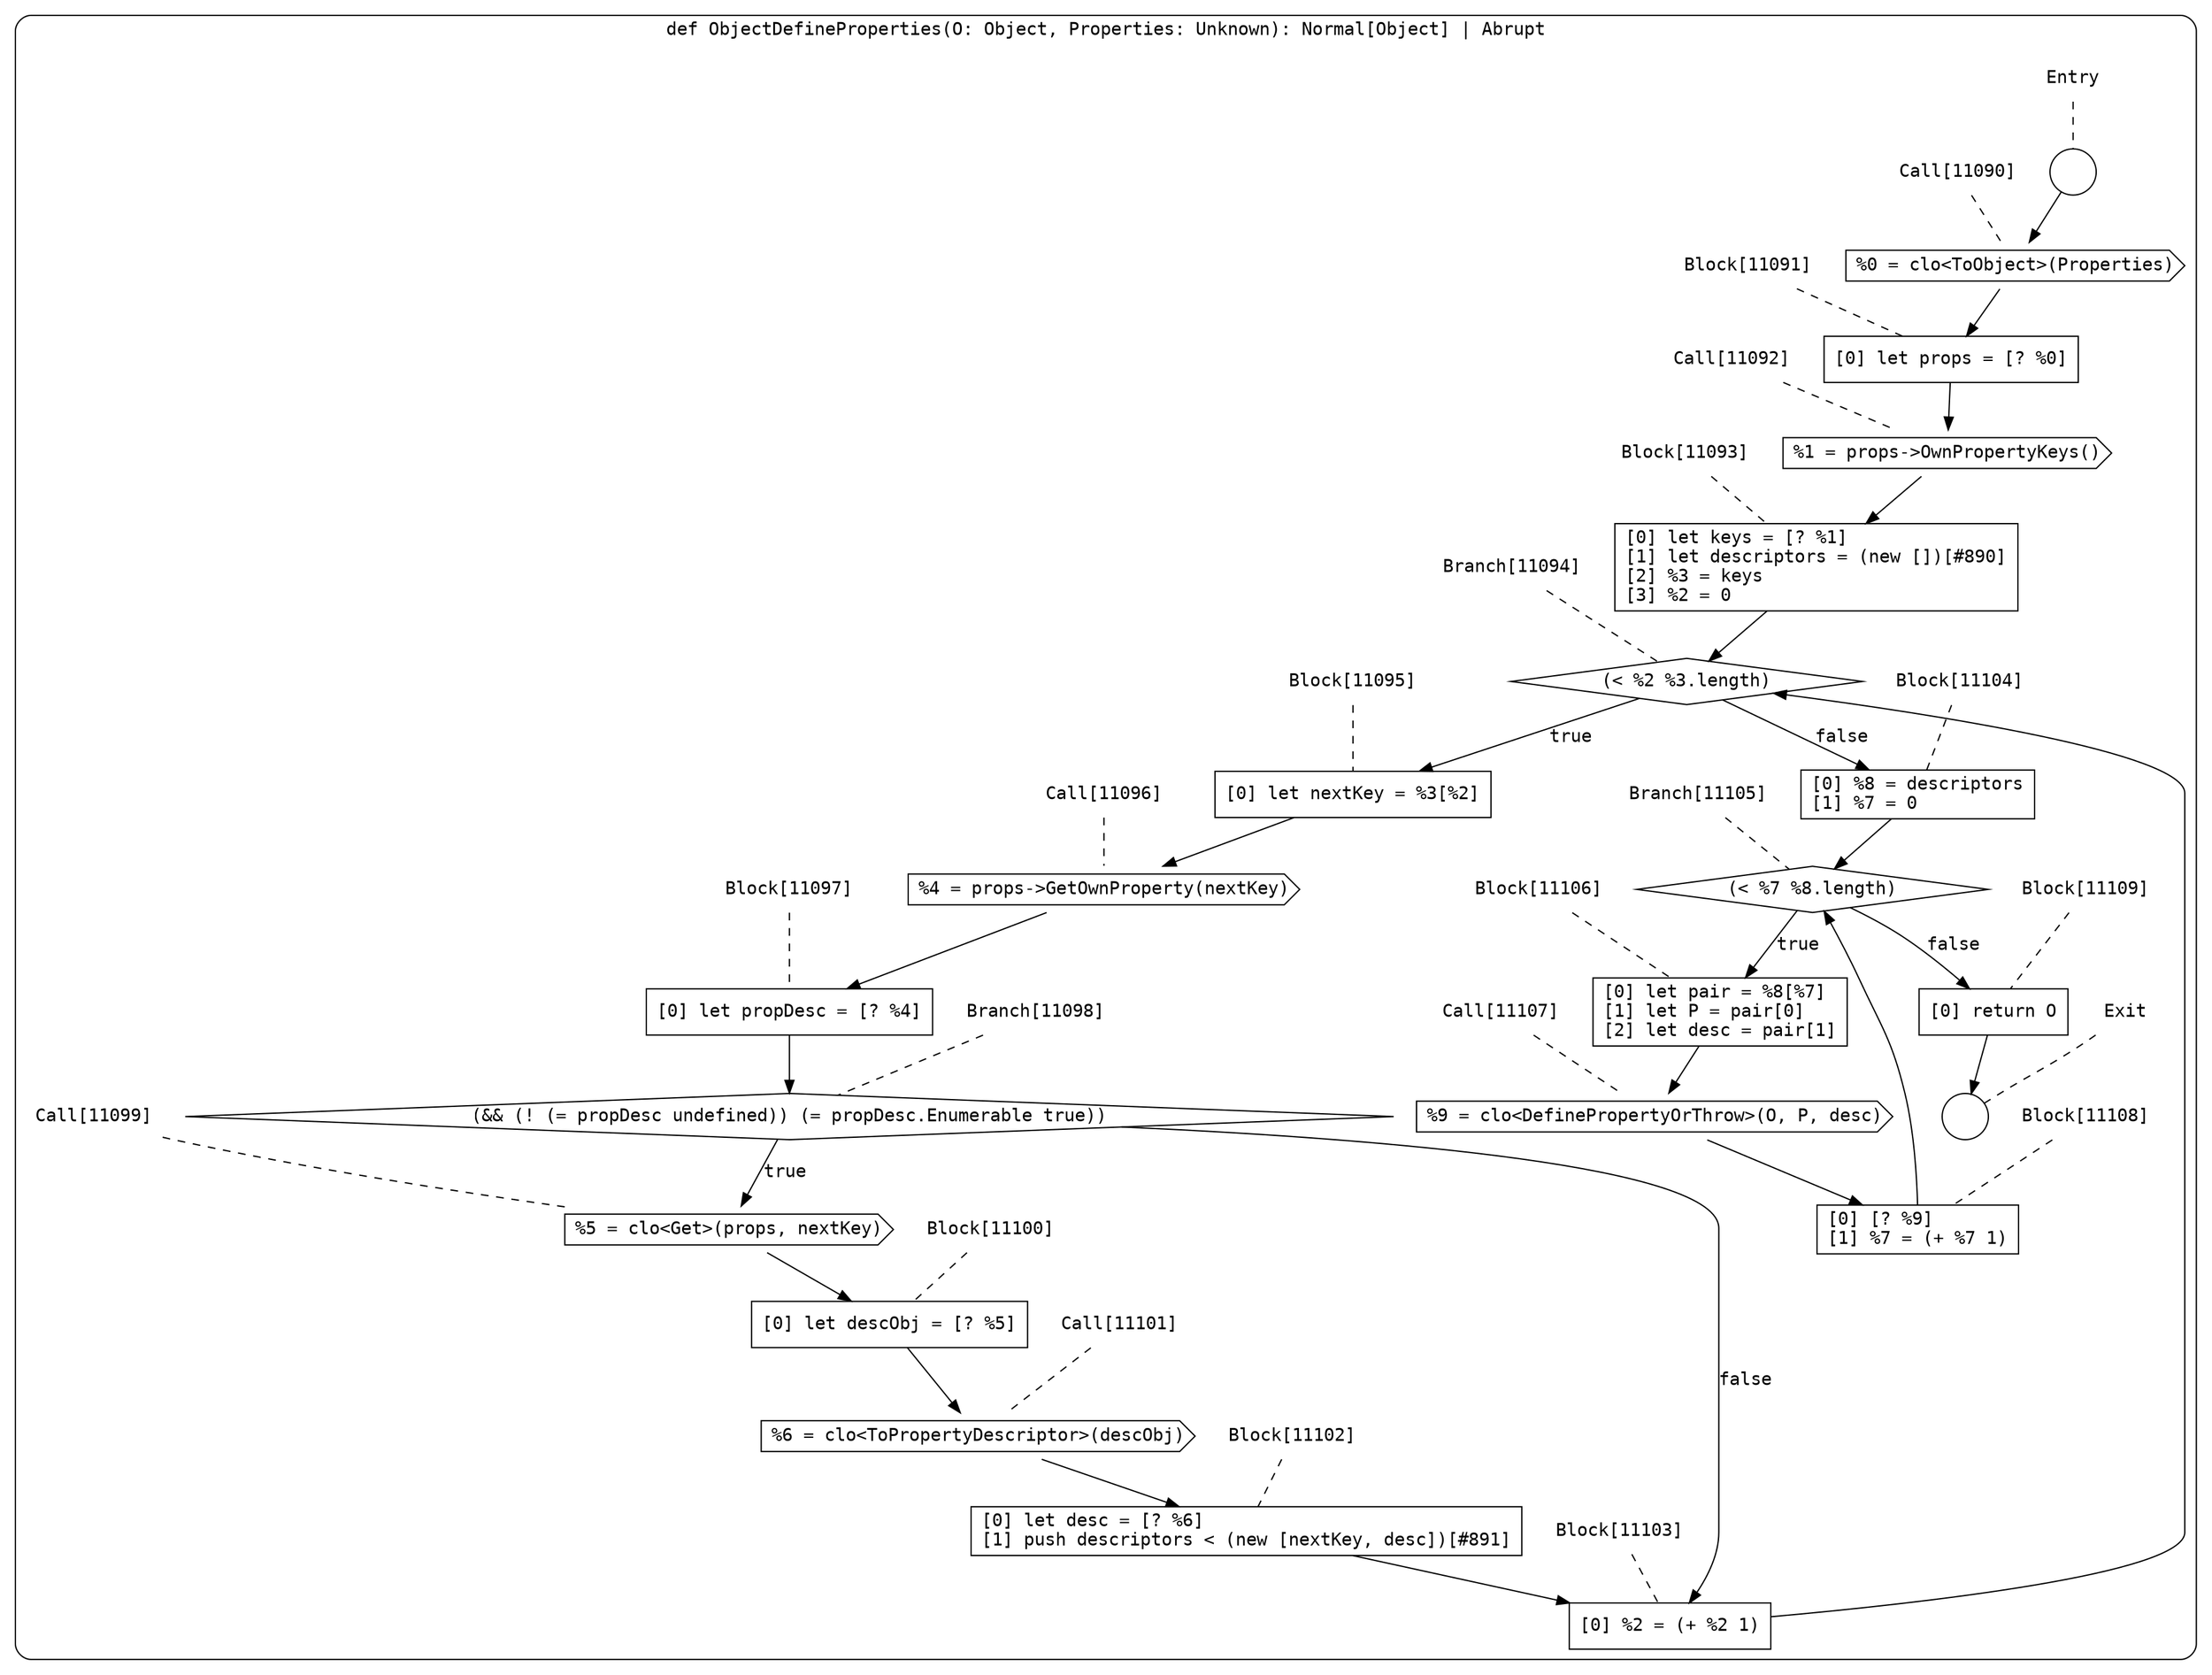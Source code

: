 digraph {
  graph [fontname = "Consolas"]
  node [fontname = "Consolas"]
  edge [fontname = "Consolas"]
  subgraph cluster1999 {
    label = "def ObjectDefineProperties(O: Object, Properties: Unknown): Normal[Object] | Abrupt"
    style = rounded
    cluster1999_entry_name [shape=none, label=<<font color="black">Entry</font>>]
    cluster1999_entry_name -> cluster1999_entry [arrowhead=none, color="black", style=dashed]
    cluster1999_entry [shape=circle label=" " color="black" fillcolor="white" style=filled]
    cluster1999_entry -> node11090 [color="black"]
    cluster1999_exit_name [shape=none, label=<<font color="black">Exit</font>>]
    cluster1999_exit_name -> cluster1999_exit [arrowhead=none, color="black", style=dashed]
    cluster1999_exit [shape=circle label=" " color="black" fillcolor="white" style=filled]
    node11090_name [shape=none, label=<<font color="black">Call[11090]</font>>]
    node11090_name -> node11090 [arrowhead=none, color="black", style=dashed]
    node11090 [shape=cds, label=<<font color="black">%0 = clo&lt;ToObject&gt;(Properties)</font>> color="black" fillcolor="white", style=filled]
    node11090 -> node11091 [color="black"]
    node11091_name [shape=none, label=<<font color="black">Block[11091]</font>>]
    node11091_name -> node11091 [arrowhead=none, color="black", style=dashed]
    node11091 [shape=box, label=<<font color="black">[0] let props = [? %0]<BR ALIGN="LEFT"/></font>> color="black" fillcolor="white", style=filled]
    node11091 -> node11092 [color="black"]
    node11092_name [shape=none, label=<<font color="black">Call[11092]</font>>]
    node11092_name -> node11092 [arrowhead=none, color="black", style=dashed]
    node11092 [shape=cds, label=<<font color="black">%1 = props-&gt;OwnPropertyKeys()</font>> color="black" fillcolor="white", style=filled]
    node11092 -> node11093 [color="black"]
    node11093_name [shape=none, label=<<font color="black">Block[11093]</font>>]
    node11093_name -> node11093 [arrowhead=none, color="black", style=dashed]
    node11093 [shape=box, label=<<font color="black">[0] let keys = [? %1]<BR ALIGN="LEFT"/>[1] let descriptors = (new [])[#890]<BR ALIGN="LEFT"/>[2] %3 = keys<BR ALIGN="LEFT"/>[3] %2 = 0<BR ALIGN="LEFT"/></font>> color="black" fillcolor="white", style=filled]
    node11093 -> node11094 [color="black"]
    node11094_name [shape=none, label=<<font color="black">Branch[11094]</font>>]
    node11094_name -> node11094 [arrowhead=none, color="black", style=dashed]
    node11094 [shape=diamond, label=<<font color="black">(&lt; %2 %3.length)</font>> color="black" fillcolor="white", style=filled]
    node11094 -> node11095 [label=<<font color="black">true</font>> color="black"]
    node11094 -> node11104 [label=<<font color="black">false</font>> color="black"]
    node11095_name [shape=none, label=<<font color="black">Block[11095]</font>>]
    node11095_name -> node11095 [arrowhead=none, color="black", style=dashed]
    node11095 [shape=box, label=<<font color="black">[0] let nextKey = %3[%2]<BR ALIGN="LEFT"/></font>> color="black" fillcolor="white", style=filled]
    node11095 -> node11096 [color="black"]
    node11104_name [shape=none, label=<<font color="black">Block[11104]</font>>]
    node11104_name -> node11104 [arrowhead=none, color="black", style=dashed]
    node11104 [shape=box, label=<<font color="black">[0] %8 = descriptors<BR ALIGN="LEFT"/>[1] %7 = 0<BR ALIGN="LEFT"/></font>> color="black" fillcolor="white", style=filled]
    node11104 -> node11105 [color="black"]
    node11096_name [shape=none, label=<<font color="black">Call[11096]</font>>]
    node11096_name -> node11096 [arrowhead=none, color="black", style=dashed]
    node11096 [shape=cds, label=<<font color="black">%4 = props-&gt;GetOwnProperty(nextKey)</font>> color="black" fillcolor="white", style=filled]
    node11096 -> node11097 [color="black"]
    node11105_name [shape=none, label=<<font color="black">Branch[11105]</font>>]
    node11105_name -> node11105 [arrowhead=none, color="black", style=dashed]
    node11105 [shape=diamond, label=<<font color="black">(&lt; %7 %8.length)</font>> color="black" fillcolor="white", style=filled]
    node11105 -> node11106 [label=<<font color="black">true</font>> color="black"]
    node11105 -> node11109 [label=<<font color="black">false</font>> color="black"]
    node11097_name [shape=none, label=<<font color="black">Block[11097]</font>>]
    node11097_name -> node11097 [arrowhead=none, color="black", style=dashed]
    node11097 [shape=box, label=<<font color="black">[0] let propDesc = [? %4]<BR ALIGN="LEFT"/></font>> color="black" fillcolor="white", style=filled]
    node11097 -> node11098 [color="black"]
    node11106_name [shape=none, label=<<font color="black">Block[11106]</font>>]
    node11106_name -> node11106 [arrowhead=none, color="black", style=dashed]
    node11106 [shape=box, label=<<font color="black">[0] let pair = %8[%7]<BR ALIGN="LEFT"/>[1] let P = pair[0]<BR ALIGN="LEFT"/>[2] let desc = pair[1]<BR ALIGN="LEFT"/></font>> color="black" fillcolor="white", style=filled]
    node11106 -> node11107 [color="black"]
    node11109_name [shape=none, label=<<font color="black">Block[11109]</font>>]
    node11109_name -> node11109 [arrowhead=none, color="black", style=dashed]
    node11109 [shape=box, label=<<font color="black">[0] return O<BR ALIGN="LEFT"/></font>> color="black" fillcolor="white", style=filled]
    node11109 -> cluster1999_exit [color="black"]
    node11098_name [shape=none, label=<<font color="black">Branch[11098]</font>>]
    node11098_name -> node11098 [arrowhead=none, color="black", style=dashed]
    node11098 [shape=diamond, label=<<font color="black">(&amp;&amp; (! (= propDesc undefined)) (= propDesc.Enumerable true))</font>> color="black" fillcolor="white", style=filled]
    node11098 -> node11099 [label=<<font color="black">true</font>> color="black"]
    node11098 -> node11103 [label=<<font color="black">false</font>> color="black"]
    node11107_name [shape=none, label=<<font color="black">Call[11107]</font>>]
    node11107_name -> node11107 [arrowhead=none, color="black", style=dashed]
    node11107 [shape=cds, label=<<font color="black">%9 = clo&lt;DefinePropertyOrThrow&gt;(O, P, desc)</font>> color="black" fillcolor="white", style=filled]
    node11107 -> node11108 [color="black"]
    node11099_name [shape=none, label=<<font color="black">Call[11099]</font>>]
    node11099_name -> node11099 [arrowhead=none, color="black", style=dashed]
    node11099 [shape=cds, label=<<font color="black">%5 = clo&lt;Get&gt;(props, nextKey)</font>> color="black" fillcolor="white", style=filled]
    node11099 -> node11100 [color="black"]
    node11103_name [shape=none, label=<<font color="black">Block[11103]</font>>]
    node11103_name -> node11103 [arrowhead=none, color="black", style=dashed]
    node11103 [shape=box, label=<<font color="black">[0] %2 = (+ %2 1)<BR ALIGN="LEFT"/></font>> color="black" fillcolor="white", style=filled]
    node11103 -> node11094 [color="black"]
    node11108_name [shape=none, label=<<font color="black">Block[11108]</font>>]
    node11108_name -> node11108 [arrowhead=none, color="black", style=dashed]
    node11108 [shape=box, label=<<font color="black">[0] [? %9]<BR ALIGN="LEFT"/>[1] %7 = (+ %7 1)<BR ALIGN="LEFT"/></font>> color="black" fillcolor="white", style=filled]
    node11108 -> node11105 [color="black"]
    node11100_name [shape=none, label=<<font color="black">Block[11100]</font>>]
    node11100_name -> node11100 [arrowhead=none, color="black", style=dashed]
    node11100 [shape=box, label=<<font color="black">[0] let descObj = [? %5]<BR ALIGN="LEFT"/></font>> color="black" fillcolor="white", style=filled]
    node11100 -> node11101 [color="black"]
    node11101_name [shape=none, label=<<font color="black">Call[11101]</font>>]
    node11101_name -> node11101 [arrowhead=none, color="black", style=dashed]
    node11101 [shape=cds, label=<<font color="black">%6 = clo&lt;ToPropertyDescriptor&gt;(descObj)</font>> color="black" fillcolor="white", style=filled]
    node11101 -> node11102 [color="black"]
    node11102_name [shape=none, label=<<font color="black">Block[11102]</font>>]
    node11102_name -> node11102 [arrowhead=none, color="black", style=dashed]
    node11102 [shape=box, label=<<font color="black">[0] let desc = [? %6]<BR ALIGN="LEFT"/>[1] push descriptors &lt; (new [nextKey, desc])[#891]<BR ALIGN="LEFT"/></font>> color="black" fillcolor="white", style=filled]
    node11102 -> node11103 [color="black"]
  }
}
